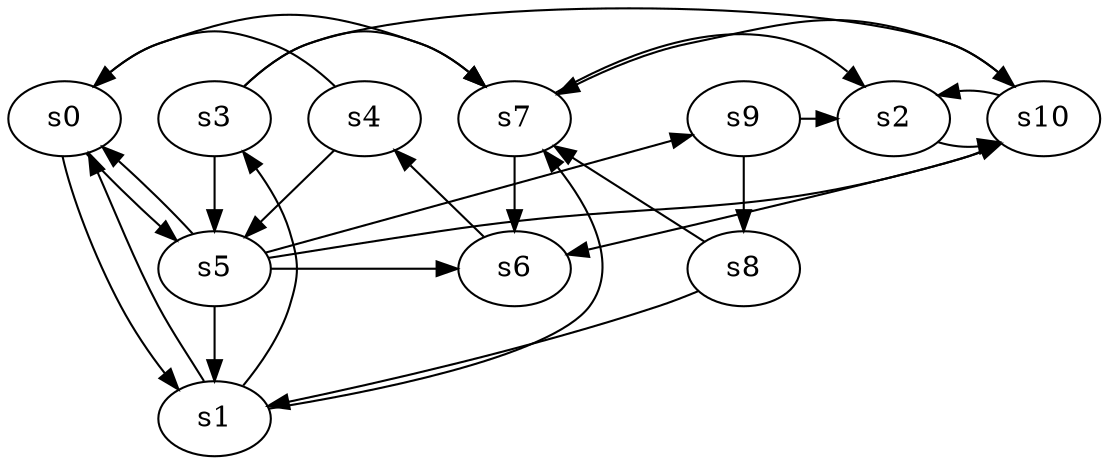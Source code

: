 digraph game_0842_complex_11 {
    s0 [name="s0", player=1];
    s1 [name="s1", player=1, target=1];
    s2 [name="s2", player=1, target=1];
    s3 [name="s3", player=1];
    s4 [name="s4", player=0];
    s5 [name="s5", player=1, target=1];
    s6 [name="s6", player=1];
    s7 [name="s7", player=1];
    s8 [name="s8", player=0];
    s9 [name="s9", player=0];
    s10 [name="s10", player=0];

    s0 -> s1 [constraint="!(time % 5 == 0)"];
    s0 -> s5 [constraint="time % 4 == 2 && time % 5 == 3"];
    s0 -> s7 [constraint="time % 4 == 2"];
    s1 -> s0 [constraint="!(time % 6 == 1)"];
    s1 -> s3 [constraint="time % 6 == 5"];
    s1 -> s7 [constraint="time == 16 || time == 24"];
    s2 -> s10 [constraint="time == 3 || time == 11 || time == 14"];
    s3 -> s5;
    s3 -> s7 [constraint="time == 13 || time == 15 || time == 26"];
    s3 -> s10 [constraint="time % 2 == 0 && time % 4 == 0"];
    s4 -> s0 [constraint="time % 4 == 2 || time % 2 == 0"];
    s4 -> s5 [constraint="time % 5 == 0 || time % 5 == 0"];
    s5 -> s0 [constraint="time == 2 || time == 17"];
    s5 -> s1;
    s5 -> s6 [constraint="time == 7"];
    s5 -> s9 [constraint="time % 2 == 0 && time % 3 == 0"];
    s5 -> s10 [constraint="time % 8 == 5"];
    s6 -> s4 [constraint="time % 4 == 2 && time % 3 == 0"];
    s7 -> s2 [constraint="time == 0 || time == 2 || time == 4 || time == 5 || time == 18"];
    s7 -> s6;
    s8 -> s1 [constraint="!(time % 3 == 0)"];
    s8 -> s7 [constraint="time == 1 || time == 4 || time == 13 || time == 20 || time == 22"];
    s9 -> s2 [constraint="time == 5"];
    s9 -> s8;
    s10 -> s2 [constraint="time % 2 == 0 || time % 3 == 1"];
    s10 -> s6 [constraint="time % 8 == 7"];
    s10 -> s7 [constraint="time == 12"];
}
